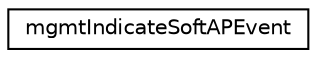 digraph "Graphical Class Hierarchy"
{
  edge [fontname="Helvetica",fontsize="10",labelfontname="Helvetica",labelfontsize="10"];
  node [fontname="Helvetica",fontsize="10",shape=record];
  rankdir="LR";
  Node1 [label="mgmtIndicateSoftAPEvent",height=0.2,width=0.4,color="black", fillcolor="white", style="filled",URL="$structmgmt_indicate_soft_a_p_event.html"];
}
